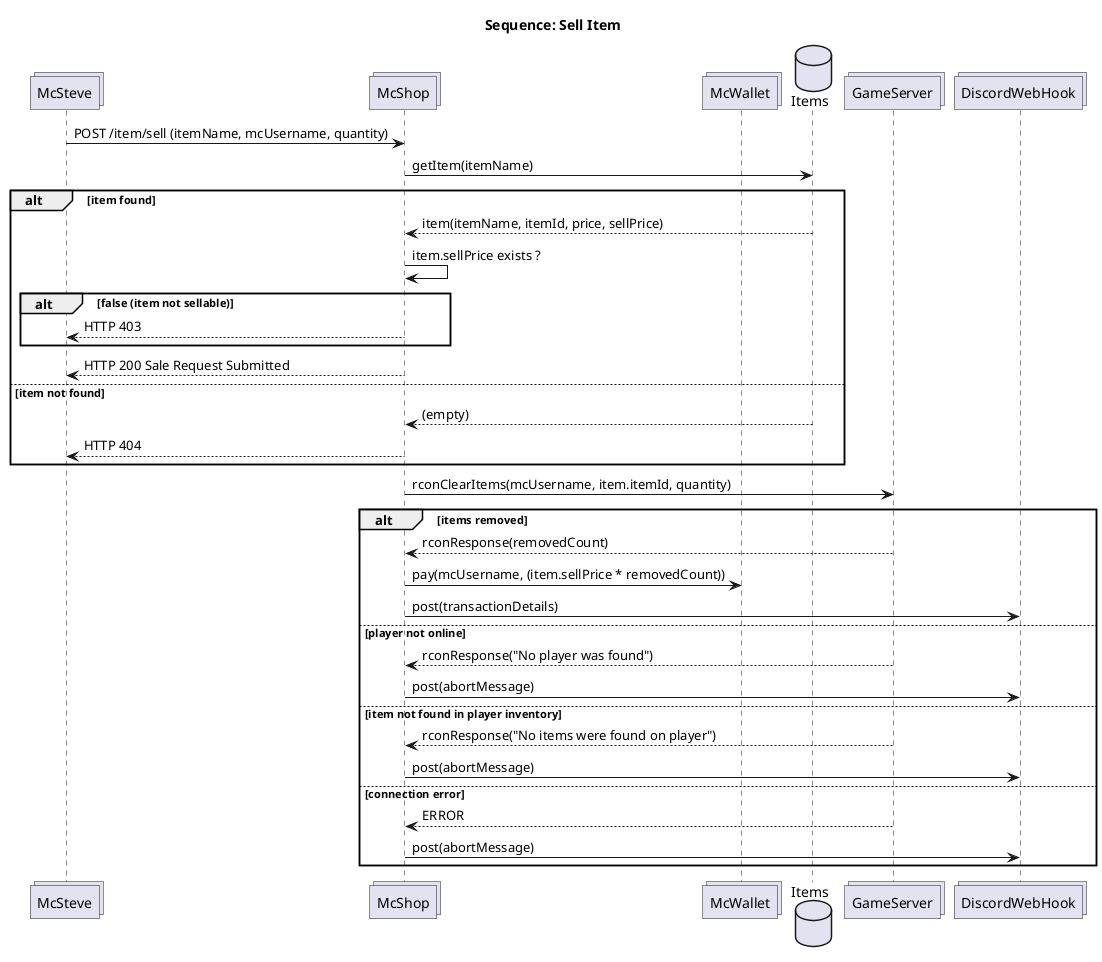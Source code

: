 @startuml sequence_sell-item

title Sequence: Sell Item

collections McSteve
collections McShop
collections McWallet
database Items
collections GameServer
collections DiscordWebHook

McSteve -> McShop: POST /item/sell (itemName, mcUsername, quantity)
McShop -> Items: getItem(itemName)
alt item found
    McShop <-- Items: item(itemName, itemId, price, sellPrice)
    McShop -> McShop: item.sellPrice exists ?
    alt false (item not sellable)
        McSteve <-- McShop: HTTP 403
    end
    McSteve <-- McShop: HTTP 200 Sale Request Submitted
else item not found
    McShop <-- Items: (empty)
    McSteve <-- McShop: HTTP 404
end

McShop -> GameServer: rconClearItems(mcUsername, item.itemId, quantity)
alt items removed
    McShop <-- GameServer: rconResponse(removedCount)
    McShop -> McWallet: pay(mcUsername, (item.sellPrice * removedCount))
    DiscordWebHook <- McShop: post(transactionDetails)
else player not online
    McShop <-- GameServer: rconResponse("No player was found")
    DiscordWebHook <- McShop: post(abortMessage)
else item not found in player inventory
    McShop <-- GameServer: rconResponse("No items were found on player")
    DiscordWebHook <- McShop: post(abortMessage)
else connection error
    McShop <-- GameServer: ERROR
    DiscordWebHook <- McShop: post(abortMessage)
end

@enduml